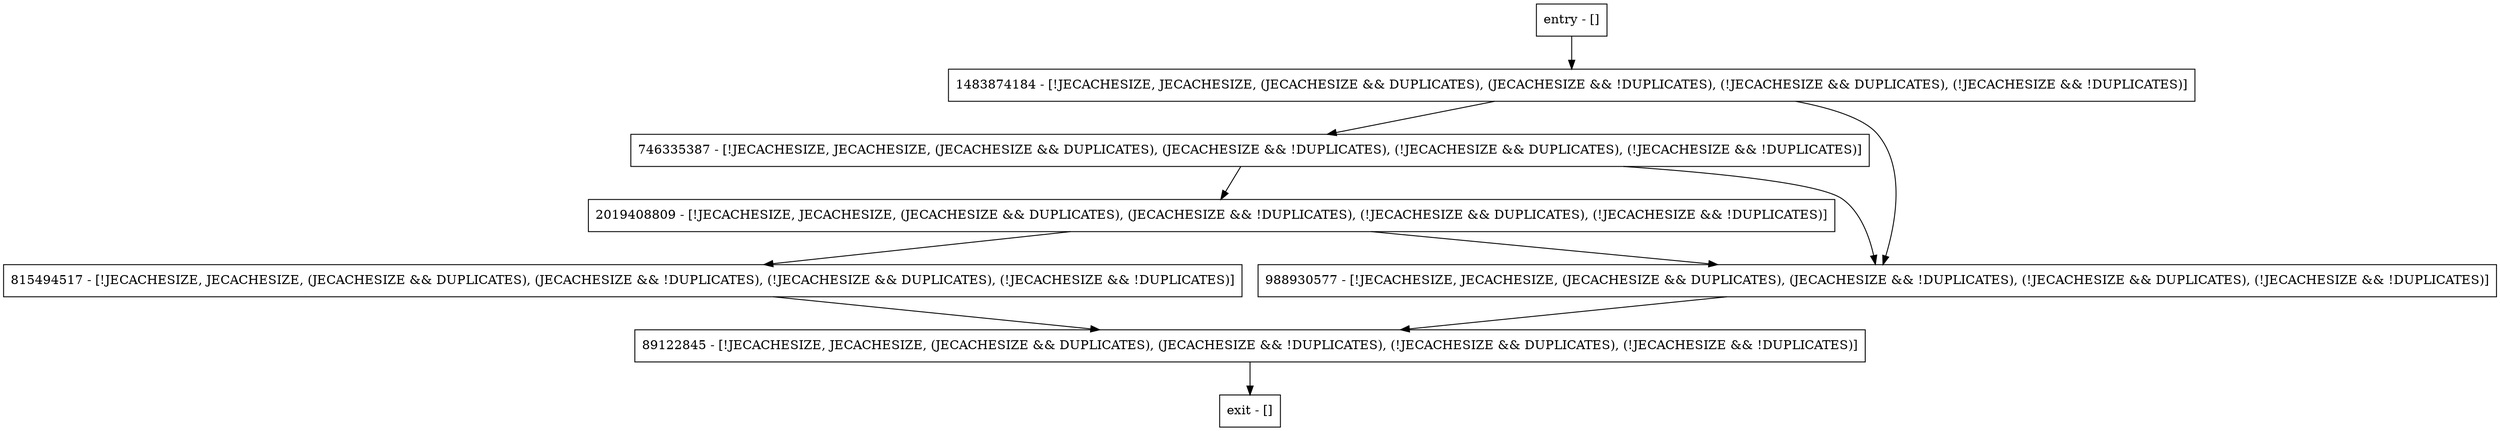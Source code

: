 digraph isLNImmediatelyObsolete {
node [shape=record];
entry [label="entry - []"];
exit [label="exit - []"];
89122845 [label="89122845 - [!JECACHESIZE, JECACHESIZE, (JECACHESIZE && DUPLICATES), (JECACHESIZE && !DUPLICATES), (!JECACHESIZE && DUPLICATES), (!JECACHESIZE && !DUPLICATES)]"];
1483874184 [label="1483874184 - [!JECACHESIZE, JECACHESIZE, (JECACHESIZE && DUPLICATES), (JECACHESIZE && !DUPLICATES), (!JECACHESIZE && DUPLICATES), (!JECACHESIZE && !DUPLICATES)]"];
746335387 [label="746335387 - [!JECACHESIZE, JECACHESIZE, (JECACHESIZE && DUPLICATES), (JECACHESIZE && !DUPLICATES), (!JECACHESIZE && DUPLICATES), (!JECACHESIZE && !DUPLICATES)]"];
815494517 [label="815494517 - [!JECACHESIZE, JECACHESIZE, (JECACHESIZE && DUPLICATES), (JECACHESIZE && !DUPLICATES), (!JECACHESIZE && DUPLICATES), (!JECACHESIZE && !DUPLICATES)]"];
988930577 [label="988930577 - [!JECACHESIZE, JECACHESIZE, (JECACHESIZE && DUPLICATES), (JECACHESIZE && !DUPLICATES), (!JECACHESIZE && DUPLICATES), (!JECACHESIZE && !DUPLICATES)]"];
2019408809 [label="2019408809 - [!JECACHESIZE, JECACHESIZE, (JECACHESIZE && DUPLICATES), (JECACHESIZE && !DUPLICATES), (!JECACHESIZE && DUPLICATES), (!JECACHESIZE && !DUPLICATES)]"];
entry;
exit;
entry -> 1483874184;
89122845 -> exit;
1483874184 -> 746335387;
1483874184 -> 988930577;
746335387 -> 988930577;
746335387 -> 2019408809;
815494517 -> 89122845;
988930577 -> 89122845;
2019408809 -> 815494517;
2019408809 -> 988930577;
}
